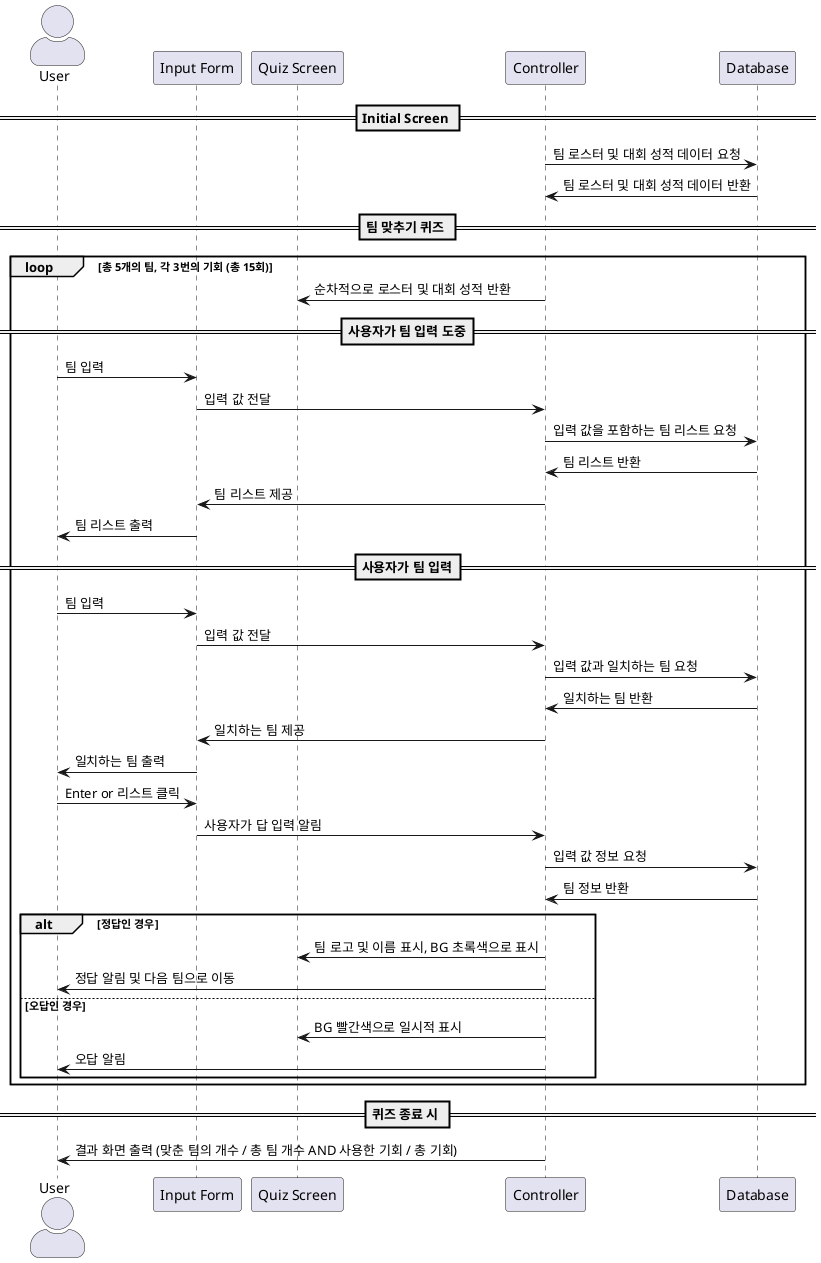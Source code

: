 @startuml
skinparam actorStyle awesome
actor User
participant "Input Form" as IF
participant "Quiz Screen" as QS
participant "Controller" as CR
participant "Database" as DB

== Initial Screen ==
CR -> DB : 팀 로스터 및 대회 성적 데이터 요청
DB -> CR : 팀 로스터 및 대회 성적 데이터 반환

== 팀 맞추기 퀴즈 ==
loop 총 5개의 팀, 각 3번의 기회 (총 15회)
    CR -> QS : 순차적으로 로스터 및 대회 성적 반환

    ==사용자가 팀 입력 도중==
    User -> IF : 팀 입력
    IF -> CR : 입력 값 전달
    CR -> DB : 입력 값을 포함하는 팀 리스트 요청
    DB -> CR : 팀 리스트 반환
    CR -> IF : 팀 리스트 제공
    IF -> User : 팀 리스트 출력

    ==사용자가 팀 입력==
    User -> IF : 팀 입력
    IF -> CR : 입력 값 전달
    CR -> DB : 입력 값과 일치하는 팀 요청
    DB -> CR : 일치하는 팀 반환
    CR -> IF : 일치하는 팀 제공
    IF -> User : 일치하는 팀 출력
    User -> IF : Enter or 리스트 클릭
    IF -> CR : 사용자가 답 입력 알림
    CR -> DB : 입력 값 정보 요청
    DB -> CR : 팀 정보 반환

    alt 정답인 경우
        CR -> QS : 팀 로고 및 이름 표시, BG 초록색으로 표시
        CR -> User : 정답 알림 및 다음 팀으로 이동
    else 오답인 경우
        CR -> QS : BG 빨간색으로 일시적 표시
        CR -> User : 오답 알림
    end
end

== 퀴즈 종료 시 ==
CR -> User : 결과 화면 출력 (맞춘 팀의 개수 / 총 팀 개수 AND 사용한 기회 / 총 기회)

@enduml
